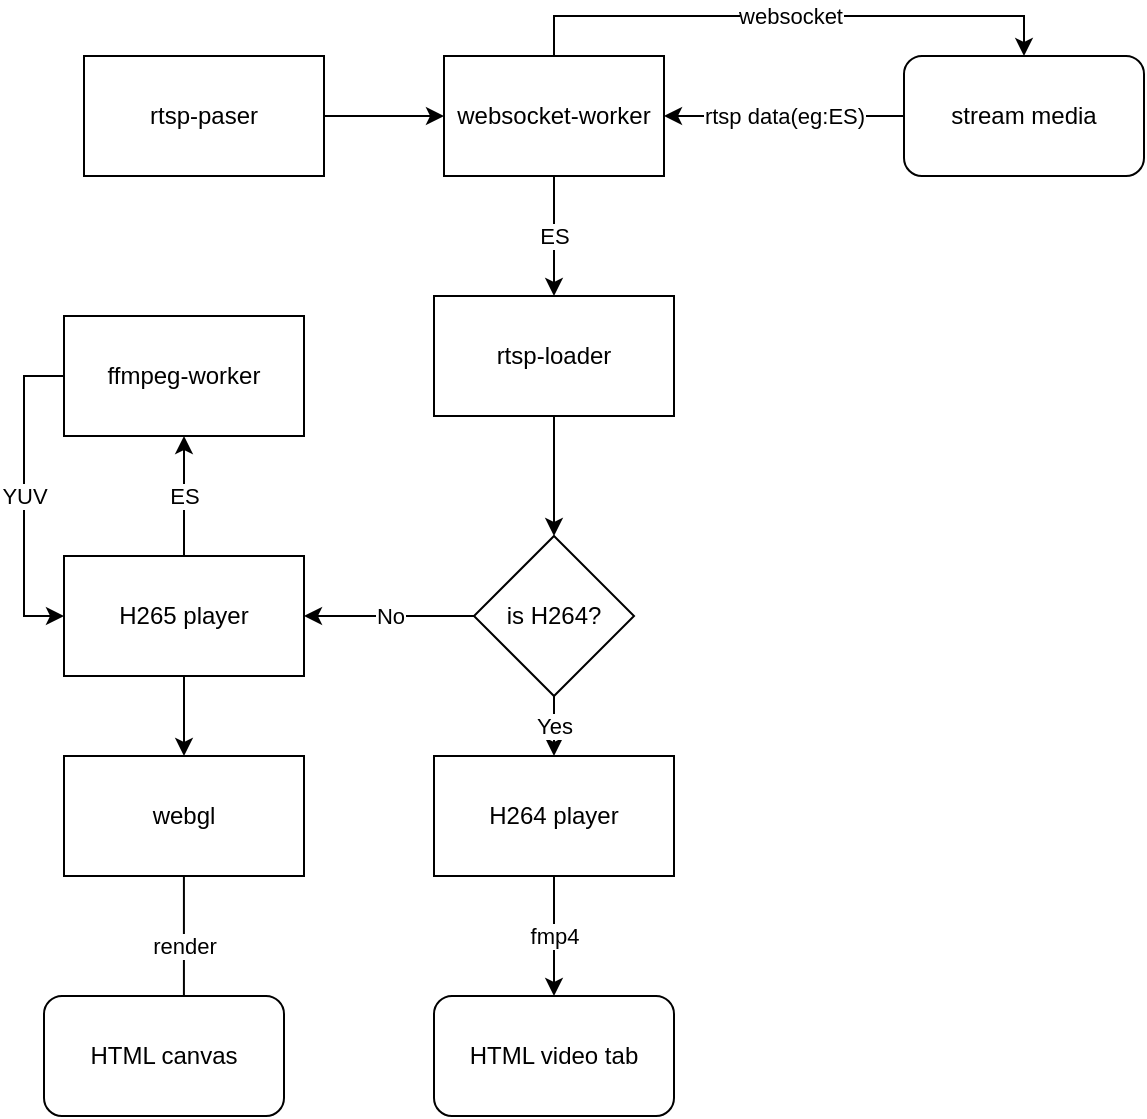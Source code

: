 <mxfile version="13.8.8" type="github">
  <diagram id="TInFRDa1966IDE_oLq5r" name="Page-1">
    <mxGraphModel dx="671" dy="512" grid="1" gridSize="10" guides="1" tooltips="1" connect="1" arrows="1" fold="1" page="1" pageScale="1" pageWidth="827" pageHeight="1169" math="0" shadow="0">
      <root>
        <mxCell id="0" />
        <mxCell id="1" parent="0" />
        <mxCell id="1olahJo4whyGailEglOh-26" style="edgeStyle=orthogonalEdgeStyle;rounded=0;orthogonalLoop=1;jettySize=auto;html=1;entryX=0.5;entryY=0;entryDx=0;entryDy=0;" edge="1" parent="1" source="3s3UNYBAsLfA4cehuooJ-1" target="1olahJo4whyGailEglOh-4">
          <mxGeometry relative="1" as="geometry" />
        </mxCell>
        <mxCell id="3s3UNYBAsLfA4cehuooJ-1" value="rtsp-loader" style="rounded=0;whiteSpace=wrap;html=1;" parent="1" vertex="1">
          <mxGeometry x="255" y="160" width="120" height="60" as="geometry" />
        </mxCell>
        <mxCell id="1olahJo4whyGailEglOh-25" style="edgeStyle=orthogonalEdgeStyle;rounded=0;orthogonalLoop=1;jettySize=auto;html=1;entryX=0;entryY=0.5;entryDx=0;entryDy=0;" edge="1" parent="1" source="1olahJo4whyGailEglOh-1" target="1olahJo4whyGailEglOh-2">
          <mxGeometry relative="1" as="geometry" />
        </mxCell>
        <mxCell id="1olahJo4whyGailEglOh-1" value="rtsp-paser" style="rounded=0;whiteSpace=wrap;html=1;" vertex="1" parent="1">
          <mxGeometry x="80" y="40" width="120" height="60" as="geometry" />
        </mxCell>
        <mxCell id="1olahJo4whyGailEglOh-13" value="websocket" style="edgeStyle=orthogonalEdgeStyle;rounded=0;orthogonalLoop=1;jettySize=auto;html=1;exitX=0.5;exitY=0;exitDx=0;exitDy=0;entryX=0.5;entryY=0;entryDx=0;entryDy=0;" edge="1" parent="1" source="1olahJo4whyGailEglOh-2" target="1olahJo4whyGailEglOh-3">
          <mxGeometry relative="1" as="geometry" />
        </mxCell>
        <mxCell id="1olahJo4whyGailEglOh-21" value="ES" style="edgeStyle=orthogonalEdgeStyle;rounded=0;orthogonalLoop=1;jettySize=auto;html=1;entryX=0.5;entryY=0;entryDx=0;entryDy=0;" edge="1" parent="1" source="1olahJo4whyGailEglOh-2" target="3s3UNYBAsLfA4cehuooJ-1">
          <mxGeometry relative="1" as="geometry">
            <Array as="points">
              <mxPoint x="315" y="120" />
              <mxPoint x="315" y="120" />
            </Array>
          </mxGeometry>
        </mxCell>
        <mxCell id="1olahJo4whyGailEglOh-2" value="websocket-worker" style="rounded=0;whiteSpace=wrap;html=1;" vertex="1" parent="1">
          <mxGeometry x="260" y="40" width="110" height="60" as="geometry" />
        </mxCell>
        <mxCell id="1olahJo4whyGailEglOh-40" value="rtsp data(eg:ES)" style="edgeStyle=orthogonalEdgeStyle;rounded=0;orthogonalLoop=1;jettySize=auto;html=1;entryX=1;entryY=0.5;entryDx=0;entryDy=0;" edge="1" parent="1" source="1olahJo4whyGailEglOh-3" target="1olahJo4whyGailEglOh-2">
          <mxGeometry relative="1" as="geometry" />
        </mxCell>
        <mxCell id="1olahJo4whyGailEglOh-3" value="stream media" style="rounded=1;whiteSpace=wrap;html=1;" vertex="1" parent="1">
          <mxGeometry x="490" y="40" width="120" height="60" as="geometry" />
        </mxCell>
        <mxCell id="1olahJo4whyGailEglOh-27" value="Yes" style="edgeStyle=orthogonalEdgeStyle;rounded=0;orthogonalLoop=1;jettySize=auto;html=1;entryX=0.5;entryY=0;entryDx=0;entryDy=0;" edge="1" parent="1" source="1olahJo4whyGailEglOh-4" target="1olahJo4whyGailEglOh-6">
          <mxGeometry relative="1" as="geometry" />
        </mxCell>
        <mxCell id="1olahJo4whyGailEglOh-28" value="No" style="edgeStyle=orthogonalEdgeStyle;rounded=0;orthogonalLoop=1;jettySize=auto;html=1;entryX=1;entryY=0.5;entryDx=0;entryDy=0;" edge="1" parent="1" source="1olahJo4whyGailEglOh-4" target="1olahJo4whyGailEglOh-5">
          <mxGeometry relative="1" as="geometry" />
        </mxCell>
        <mxCell id="1olahJo4whyGailEglOh-4" value="is H264?" style="rhombus;whiteSpace=wrap;html=1;" vertex="1" parent="1">
          <mxGeometry x="275" y="280" width="80" height="80" as="geometry" />
        </mxCell>
        <mxCell id="1olahJo4whyGailEglOh-29" style="edgeStyle=orthogonalEdgeStyle;rounded=0;orthogonalLoop=1;jettySize=auto;html=1;entryX=0.5;entryY=0;entryDx=0;entryDy=0;" edge="1" parent="1" source="1olahJo4whyGailEglOh-5" target="1olahJo4whyGailEglOh-7">
          <mxGeometry relative="1" as="geometry" />
        </mxCell>
        <mxCell id="1olahJo4whyGailEglOh-33" value="ES" style="edgeStyle=orthogonalEdgeStyle;rounded=0;orthogonalLoop=1;jettySize=auto;html=1;entryX=0.5;entryY=1;entryDx=0;entryDy=0;" edge="1" parent="1" source="1olahJo4whyGailEglOh-5" target="1olahJo4whyGailEglOh-32">
          <mxGeometry relative="1" as="geometry" />
        </mxCell>
        <mxCell id="1olahJo4whyGailEglOh-5" value="H265 player" style="rounded=0;whiteSpace=wrap;html=1;" vertex="1" parent="1">
          <mxGeometry x="70" y="290" width="120" height="60" as="geometry" />
        </mxCell>
        <mxCell id="1olahJo4whyGailEglOh-36" value="fmp4" style="edgeStyle=orthogonalEdgeStyle;rounded=0;orthogonalLoop=1;jettySize=auto;html=1;" edge="1" parent="1" source="1olahJo4whyGailEglOh-6" target="1olahJo4whyGailEglOh-9">
          <mxGeometry relative="1" as="geometry" />
        </mxCell>
        <mxCell id="1olahJo4whyGailEglOh-6" value="H264 player" style="rounded=0;whiteSpace=wrap;html=1;" vertex="1" parent="1">
          <mxGeometry x="255" y="390" width="120" height="60" as="geometry" />
        </mxCell>
        <mxCell id="1olahJo4whyGailEglOh-31" value="render" style="edgeStyle=orthogonalEdgeStyle;rounded=0;orthogonalLoop=1;jettySize=auto;html=1;entryX=0.583;entryY=0.167;entryDx=0;entryDy=0;entryPerimeter=0;" edge="1" parent="1" source="1olahJo4whyGailEglOh-7" target="1olahJo4whyGailEglOh-8">
          <mxGeometry relative="1" as="geometry" />
        </mxCell>
        <mxCell id="1olahJo4whyGailEglOh-7" value="webgl" style="rounded=0;whiteSpace=wrap;html=1;" vertex="1" parent="1">
          <mxGeometry x="70" y="390" width="120" height="60" as="geometry" />
        </mxCell>
        <mxCell id="1olahJo4whyGailEglOh-8" value="HTML canvas" style="rounded=1;whiteSpace=wrap;html=1;" vertex="1" parent="1">
          <mxGeometry x="60" y="510" width="120" height="60" as="geometry" />
        </mxCell>
        <mxCell id="1olahJo4whyGailEglOh-9" value="HTML video tab" style="rounded=1;whiteSpace=wrap;html=1;" vertex="1" parent="1">
          <mxGeometry x="255" y="510" width="120" height="60" as="geometry" />
        </mxCell>
        <mxCell id="1olahJo4whyGailEglOh-34" value="YUV" style="edgeStyle=orthogonalEdgeStyle;rounded=0;orthogonalLoop=1;jettySize=auto;html=1;entryX=0;entryY=0.5;entryDx=0;entryDy=0;" edge="1" parent="1" source="1olahJo4whyGailEglOh-32" target="1olahJo4whyGailEglOh-5">
          <mxGeometry relative="1" as="geometry">
            <Array as="points">
              <mxPoint x="50" y="200" />
              <mxPoint x="50" y="320" />
            </Array>
          </mxGeometry>
        </mxCell>
        <mxCell id="1olahJo4whyGailEglOh-32" value="ffmpeg-worker" style="rounded=0;whiteSpace=wrap;html=1;" vertex="1" parent="1">
          <mxGeometry x="70" y="170" width="120" height="60" as="geometry" />
        </mxCell>
      </root>
    </mxGraphModel>
  </diagram>
</mxfile>
